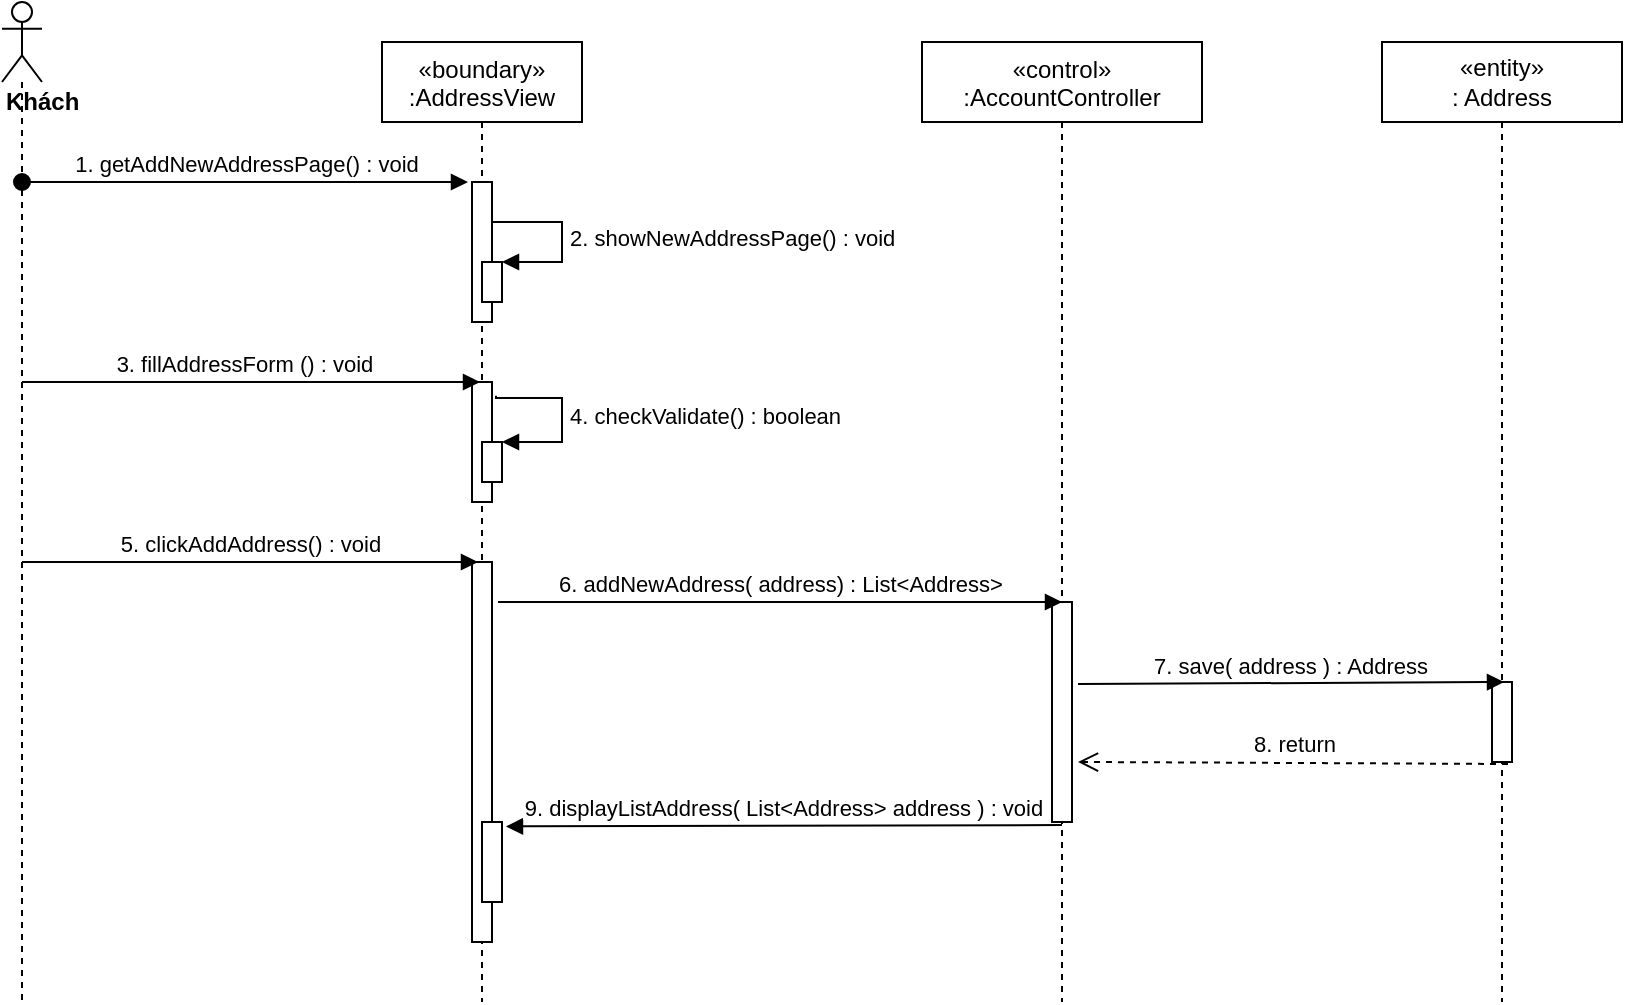<mxfile version="14.7.0" type="device"><diagram id="kgpKYQtTHZ0yAKxKKP6v" name="Page-1"><mxGraphModel dx="1108" dy="425" grid="1" gridSize="10" guides="1" tooltips="1" connect="1" arrows="1" fold="1" page="1" pageScale="1" pageWidth="850" pageHeight="1100" math="0" shadow="0"><root><mxCell id="0"/><mxCell id="1" parent="0"/><mxCell id="tn5aEhugTk_c0QyDxKy8-18" value="«boundary»&#10;:AddressView" style="shape=umlLifeline;perimeter=lifelinePerimeter;container=1;collapsible=0;recursiveResize=0;rounded=0;shadow=0;strokeWidth=1;" parent="1" vertex="1"><mxGeometry x="230" y="80" width="100" height="480" as="geometry"/></mxCell><mxCell id="tn5aEhugTk_c0QyDxKy8-19" value="" style="points=[];perimeter=orthogonalPerimeter;rounded=0;shadow=0;strokeWidth=1;" parent="tn5aEhugTk_c0QyDxKy8-18" vertex="1"><mxGeometry x="45" y="70" width="10" height="70" as="geometry"/></mxCell><mxCell id="tn5aEhugTk_c0QyDxKy8-20" value="" style="points=[];perimeter=orthogonalPerimeter;rounded=0;shadow=0;strokeWidth=1;" parent="tn5aEhugTk_c0QyDxKy8-18" vertex="1"><mxGeometry x="45" y="170" width="10" height="60" as="geometry"/></mxCell><mxCell id="tn5aEhugTk_c0QyDxKy8-21" value="" style="html=1;points=[];perimeter=orthogonalPerimeter;" parent="tn5aEhugTk_c0QyDxKy8-18" vertex="1"><mxGeometry x="50" y="110" width="10" height="20" as="geometry"/></mxCell><mxCell id="tn5aEhugTk_c0QyDxKy8-22" value="2. showNewAddressPage() : void" style="edgeStyle=orthogonalEdgeStyle;html=1;align=left;spacingLeft=2;endArrow=block;rounded=0;entryX=1;entryY=0;" parent="tn5aEhugTk_c0QyDxKy8-18" source="tn5aEhugTk_c0QyDxKy8-19" target="tn5aEhugTk_c0QyDxKy8-21" edge="1"><mxGeometry relative="1" as="geometry"><mxPoint x="70" y="70" as="sourcePoint"/><Array as="points"><mxPoint x="90" y="90"/><mxPoint x="90" y="110"/></Array></mxGeometry></mxCell><mxCell id="tn5aEhugTk_c0QyDxKy8-23" value="" style="html=1;points=[];perimeter=orthogonalPerimeter;" parent="tn5aEhugTk_c0QyDxKy8-18" vertex="1"><mxGeometry x="50" y="200" width="10" height="20" as="geometry"/></mxCell><mxCell id="tn5aEhugTk_c0QyDxKy8-24" value="4. checkValidate() : boolean" style="edgeStyle=orthogonalEdgeStyle;html=1;align=left;spacingLeft=2;endArrow=block;rounded=0;exitX=1.2;exitY=0.114;exitDx=0;exitDy=0;exitPerimeter=0;" parent="tn5aEhugTk_c0QyDxKy8-18" source="tn5aEhugTk_c0QyDxKy8-20" target="tn5aEhugTk_c0QyDxKy8-23" edge="1"><mxGeometry relative="1" as="geometry"><mxPoint x="180" y="110" as="sourcePoint"/><Array as="points"><mxPoint x="57" y="178"/><mxPoint x="90" y="178"/><mxPoint x="90" y="200"/></Array><mxPoint x="120" y="240" as="targetPoint"/></mxGeometry></mxCell><mxCell id="tn5aEhugTk_c0QyDxKy8-25" value="" style="html=1;points=[];perimeter=orthogonalPerimeter;" parent="tn5aEhugTk_c0QyDxKy8-18" vertex="1"><mxGeometry x="45" y="260" width="10" height="190" as="geometry"/></mxCell><mxCell id="tn5aEhugTk_c0QyDxKy8-47" value="" style="html=1;points=[];perimeter=orthogonalPerimeter;" parent="tn5aEhugTk_c0QyDxKy8-18" vertex="1"><mxGeometry x="50" y="390" width="10" height="40" as="geometry"/></mxCell><mxCell id="tn5aEhugTk_c0QyDxKy8-26" value="«control»&#10;:AccountController" style="shape=umlLifeline;perimeter=lifelinePerimeter;container=1;collapsible=0;recursiveResize=0;rounded=0;shadow=0;strokeWidth=1;size=40;" parent="1" vertex="1"><mxGeometry x="500" y="80" width="140" height="480" as="geometry"/></mxCell><mxCell id="tn5aEhugTk_c0QyDxKy8-27" value="" style="points=[];perimeter=orthogonalPerimeter;rounded=0;shadow=0;strokeWidth=1;" parent="tn5aEhugTk_c0QyDxKy8-26" vertex="1"><mxGeometry x="65" y="280" width="10" height="110" as="geometry"/></mxCell><mxCell id="tn5aEhugTk_c0QyDxKy8-30" value="&lt;div&gt;&lt;b&gt;Khách&lt;/b&gt;&lt;/div&gt;" style="shape=umlLifeline;participant=umlActor;perimeter=lifelinePerimeter;whiteSpace=wrap;html=1;container=1;collapsible=0;recursiveResize=0;verticalAlign=top;spacingTop=36;outlineConnect=0;align=left;" parent="1" vertex="1"><mxGeometry x="40" y="60" width="20" height="500" as="geometry"/></mxCell><mxCell id="tn5aEhugTk_c0QyDxKy8-35" value="1. getAddNewAddressPage() : void" style="html=1;verticalAlign=bottom;startArrow=oval;startFill=1;endArrow=block;startSize=8;entryX=-0.2;entryY=0;entryDx=0;entryDy=0;entryPerimeter=0;" parent="1" source="tn5aEhugTk_c0QyDxKy8-30" target="tn5aEhugTk_c0QyDxKy8-19" edge="1"><mxGeometry width="60" relative="1" as="geometry"><mxPoint x="390" y="220" as="sourcePoint"/><mxPoint x="450" y="220" as="targetPoint"/></mxGeometry></mxCell><mxCell id="tn5aEhugTk_c0QyDxKy8-36" value="3. fillAddressForm () : void" style="html=1;verticalAlign=bottom;endArrow=block;entryX=0.4;entryY=0;entryDx=0;entryDy=0;entryPerimeter=0;" parent="1" source="tn5aEhugTk_c0QyDxKy8-30" target="tn5aEhugTk_c0QyDxKy8-20" edge="1"><mxGeometry x="-0.037" width="80" relative="1" as="geometry"><mxPoint x="380" y="220" as="sourcePoint"/><mxPoint x="460" y="220" as="targetPoint"/><mxPoint as="offset"/></mxGeometry></mxCell><mxCell id="tn5aEhugTk_c0QyDxKy8-37" value="5. clickAddAddress() : void" style="html=1;verticalAlign=bottom;endArrow=block;entryX=0.3;entryY=0;entryDx=0;entryDy=0;entryPerimeter=0;" parent="1" source="tn5aEhugTk_c0QyDxKy8-30" target="tn5aEhugTk_c0QyDxKy8-25" edge="1"><mxGeometry width="80" relative="1" as="geometry"><mxPoint x="380" y="320" as="sourcePoint"/><mxPoint x="278" y="344" as="targetPoint"/></mxGeometry></mxCell><mxCell id="tn5aEhugTk_c0QyDxKy8-38" value="6. addNewAddress( address) : List&amp;lt;Address&amp;gt;" style="html=1;verticalAlign=bottom;endArrow=block;entryX=0.5;entryY=0;entryDx=0;entryDy=0;entryPerimeter=0;" parent="1" target="tn5aEhugTk_c0QyDxKy8-27" edge="1"><mxGeometry width="80" relative="1" as="geometry"><mxPoint x="288.0" y="360" as="sourcePoint"/><mxPoint x="460" y="320" as="targetPoint"/></mxGeometry></mxCell><mxCell id="tn5aEhugTk_c0QyDxKy8-39" value="&lt;span&gt;«entity»&lt;br&gt;&lt;/span&gt;: Address" style="shape=umlLifeline;perimeter=lifelinePerimeter;whiteSpace=wrap;html=1;container=1;collapsible=0;recursiveResize=0;outlineConnect=0;" parent="1" vertex="1"><mxGeometry x="730" y="80" width="120" height="480" as="geometry"/></mxCell><mxCell id="tn5aEhugTk_c0QyDxKy8-40" value="" style="points=[];perimeter=orthogonalPerimeter;rounded=0;shadow=0;strokeWidth=1;" parent="tn5aEhugTk_c0QyDxKy8-39" vertex="1"><mxGeometry x="55" y="320" width="10" height="40" as="geometry"/></mxCell><mxCell id="tn5aEhugTk_c0QyDxKy8-43" value="7. save( address ) : Address" style="html=1;verticalAlign=bottom;endArrow=block;entryX=0.6;entryY=0;entryDx=0;entryDy=0;entryPerimeter=0;exitX=1.3;exitY=0.373;exitDx=0;exitDy=0;exitPerimeter=0;" parent="1" target="tn5aEhugTk_c0QyDxKy8-40" edge="1" source="tn5aEhugTk_c0QyDxKy8-27"><mxGeometry width="80" relative="1" as="geometry"><mxPoint x="590" y="400" as="sourcePoint"/><mxPoint x="830" y="420" as="targetPoint"/></mxGeometry></mxCell><mxCell id="tn5aEhugTk_c0QyDxKy8-44" value="8. return" style="html=1;verticalAlign=bottom;endArrow=open;dashed=1;endSize=8;exitX=0.8;exitY=1.025;exitDx=0;exitDy=0;exitPerimeter=0;entryX=1.3;entryY=0.727;entryDx=0;entryDy=0;entryPerimeter=0;" parent="1" source="tn5aEhugTk_c0QyDxKy8-40" target="tn5aEhugTk_c0QyDxKy8-27" edge="1"><mxGeometry relative="1" as="geometry"><mxPoint x="830" y="420" as="sourcePoint"/><mxPoint x="805" y="441" as="targetPoint"/></mxGeometry></mxCell><mxCell id="tn5aEhugTk_c0QyDxKy8-46" value="9. displayListAddress( List&lt;Address&gt; address ) : void" style="verticalAlign=bottom;endArrow=block;shadow=0;strokeWidth=1;entryX=1.2;entryY=0.055;entryDx=0;entryDy=0;entryPerimeter=0;exitX=0.5;exitY=1.014;exitDx=0;exitDy=0;exitPerimeter=0;" parent="1" source="tn5aEhugTk_c0QyDxKy8-27" target="tn5aEhugTk_c0QyDxKy8-47" edge="1"><mxGeometry relative="1" as="geometry"><mxPoint x="500" y="522" as="sourcePoint"/><mxPoint x="350" y="535" as="targetPoint"/></mxGeometry></mxCell></root></mxGraphModel></diagram></mxfile>